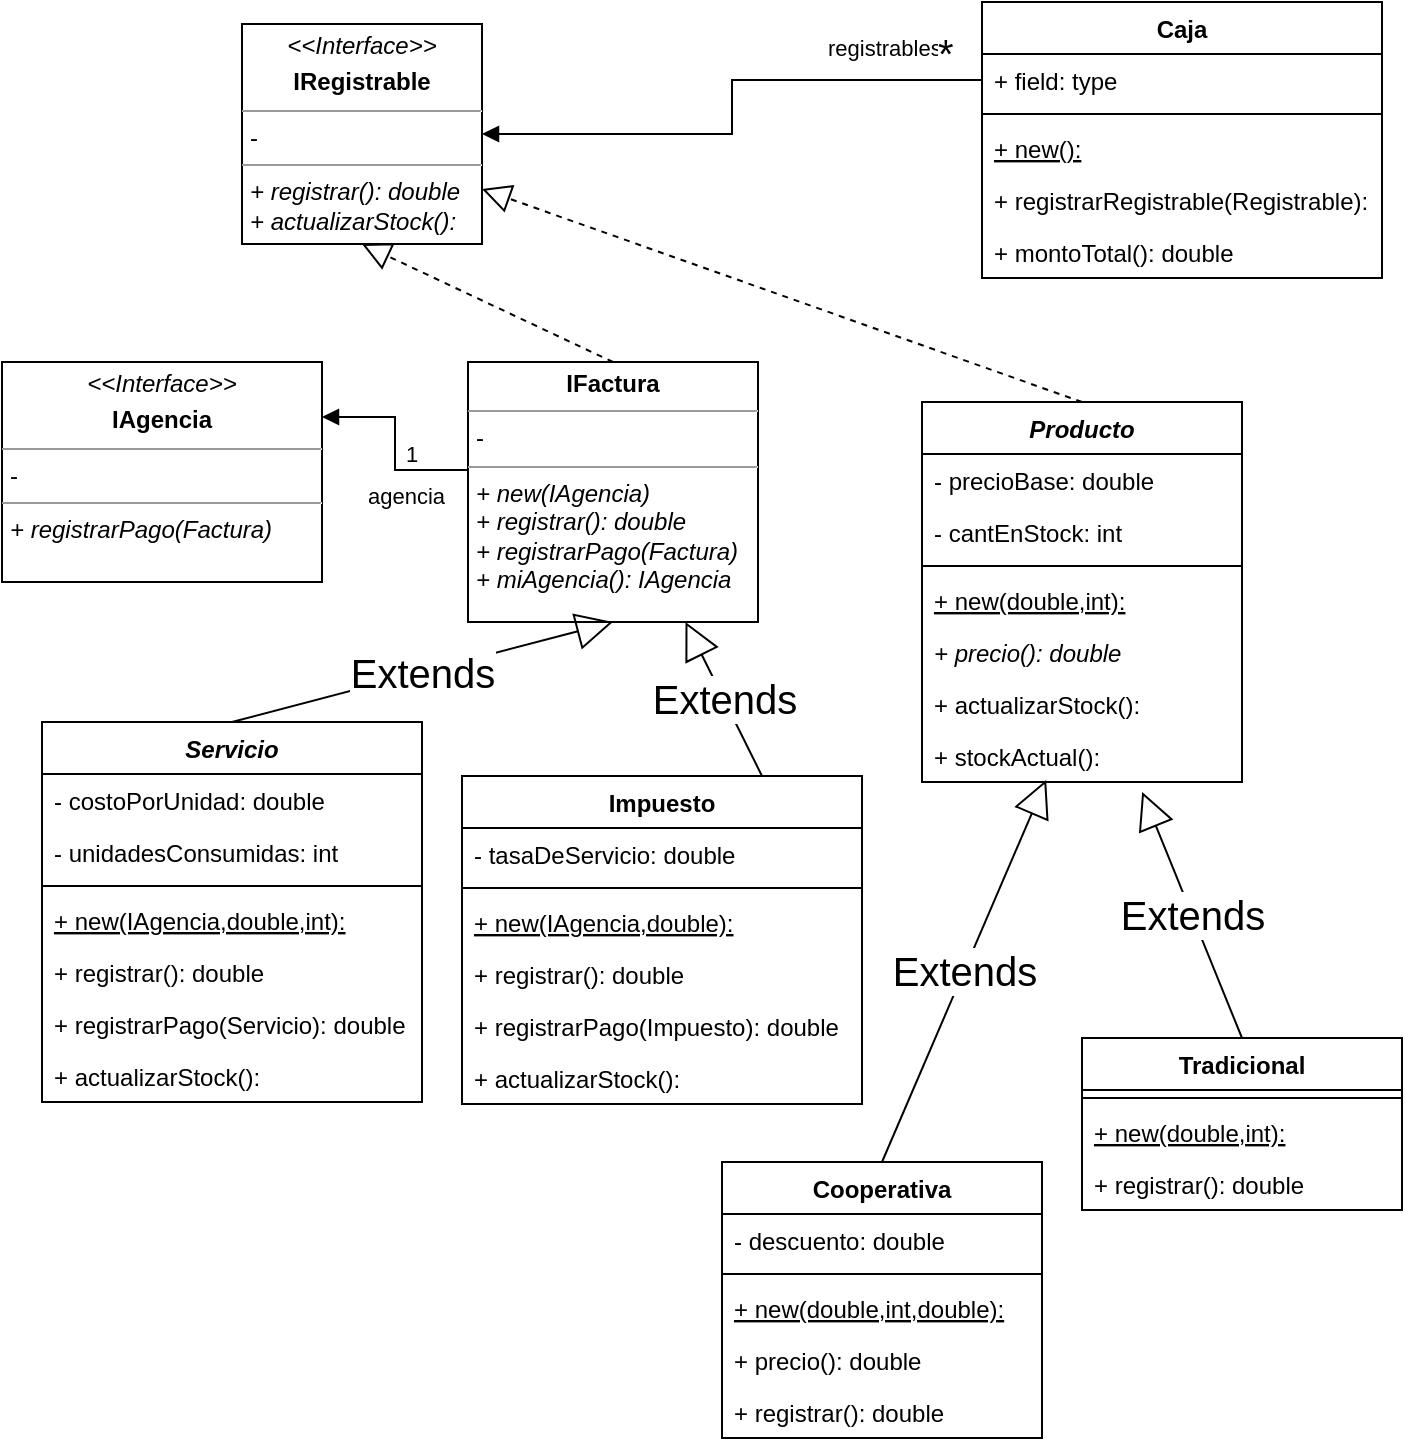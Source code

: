 <mxfile version="20.4.0" type="device"><diagram id="UnfxF1sGHNDzLdxcFSSF" name="Página-1"><mxGraphModel dx="782" dy="392" grid="1" gridSize="10" guides="1" tooltips="1" connect="1" arrows="1" fold="1" page="1" pageScale="1" pageWidth="827" pageHeight="1169" math="0" shadow="0"><root><mxCell id="0"/><mxCell id="1" parent="0"/><mxCell id="bORotaWJ3aVIQXkNBuFy-5" value="Caja" style="swimlane;fontStyle=1;align=center;verticalAlign=top;childLayout=stackLayout;horizontal=1;startSize=26;horizontalStack=0;resizeParent=1;resizeParentMax=0;resizeLast=0;collapsible=1;marginBottom=0;" parent="1" vertex="1"><mxGeometry x="510" y="60" width="200" height="138" as="geometry"/></mxCell><mxCell id="bORotaWJ3aVIQXkNBuFy-6" value="+ field: type" style="text;strokeColor=none;fillColor=none;align=left;verticalAlign=top;spacingLeft=4;spacingRight=4;overflow=hidden;rotatable=0;points=[[0,0.5],[1,0.5]];portConstraint=eastwest;" parent="bORotaWJ3aVIQXkNBuFy-5" vertex="1"><mxGeometry y="26" width="200" height="26" as="geometry"/></mxCell><mxCell id="bORotaWJ3aVIQXkNBuFy-7" value="" style="line;strokeWidth=1;fillColor=none;align=left;verticalAlign=middle;spacingTop=-1;spacingLeft=3;spacingRight=3;rotatable=0;labelPosition=right;points=[];portConstraint=eastwest;strokeColor=inherit;" parent="bORotaWJ3aVIQXkNBuFy-5" vertex="1"><mxGeometry y="52" width="200" height="8" as="geometry"/></mxCell><mxCell id="bORotaWJ3aVIQXkNBuFy-8" value="+ new():" style="text;strokeColor=none;fillColor=none;align=left;verticalAlign=top;spacingLeft=4;spacingRight=4;overflow=hidden;rotatable=0;points=[[0,0.5],[1,0.5]];portConstraint=eastwest;fontStyle=4" parent="bORotaWJ3aVIQXkNBuFy-5" vertex="1"><mxGeometry y="60" width="200" height="26" as="geometry"/></mxCell><mxCell id="bORotaWJ3aVIQXkNBuFy-26" value="+ registrarRegistrable(Registrable): " style="text;strokeColor=none;fillColor=none;align=left;verticalAlign=top;spacingLeft=4;spacingRight=4;overflow=hidden;rotatable=0;points=[[0,0.5],[1,0.5]];portConstraint=eastwest;" parent="bORotaWJ3aVIQXkNBuFy-5" vertex="1"><mxGeometry y="86" width="200" height="26" as="geometry"/></mxCell><mxCell id="bORotaWJ3aVIQXkNBuFy-34" value="+ montoTotal(): double " style="text;strokeColor=none;fillColor=none;align=left;verticalAlign=top;spacingLeft=4;spacingRight=4;overflow=hidden;rotatable=0;points=[[0,0.5],[1,0.5]];portConstraint=eastwest;" parent="bORotaWJ3aVIQXkNBuFy-5" vertex="1"><mxGeometry y="112" width="200" height="26" as="geometry"/></mxCell><mxCell id="bORotaWJ3aVIQXkNBuFy-9" value="Producto" style="swimlane;fontStyle=3;align=center;verticalAlign=top;childLayout=stackLayout;horizontal=1;startSize=26;horizontalStack=0;resizeParent=1;resizeParentMax=0;resizeLast=0;collapsible=1;marginBottom=0;" parent="1" vertex="1"><mxGeometry x="480" y="260" width="160" height="190" as="geometry"/></mxCell><mxCell id="bORotaWJ3aVIQXkNBuFy-10" value="- precioBase: double" style="text;strokeColor=none;fillColor=none;align=left;verticalAlign=top;spacingLeft=4;spacingRight=4;overflow=hidden;rotatable=0;points=[[0,0.5],[1,0.5]];portConstraint=eastwest;" parent="bORotaWJ3aVIQXkNBuFy-9" vertex="1"><mxGeometry y="26" width="160" height="26" as="geometry"/></mxCell><mxCell id="bORotaWJ3aVIQXkNBuFy-25" value="- cantEnStock: int" style="text;strokeColor=none;fillColor=none;align=left;verticalAlign=top;spacingLeft=4;spacingRight=4;overflow=hidden;rotatable=0;points=[[0,0.5],[1,0.5]];portConstraint=eastwest;" parent="bORotaWJ3aVIQXkNBuFy-9" vertex="1"><mxGeometry y="52" width="160" height="26" as="geometry"/></mxCell><mxCell id="bORotaWJ3aVIQXkNBuFy-11" value="" style="line;strokeWidth=1;fillColor=none;align=left;verticalAlign=middle;spacingTop=-1;spacingLeft=3;spacingRight=3;rotatable=0;labelPosition=right;points=[];portConstraint=eastwest;strokeColor=inherit;" parent="bORotaWJ3aVIQXkNBuFy-9" vertex="1"><mxGeometry y="78" width="160" height="8" as="geometry"/></mxCell><mxCell id="bORotaWJ3aVIQXkNBuFy-12" value="+ new(double,int):" style="text;strokeColor=none;fillColor=none;align=left;verticalAlign=top;spacingLeft=4;spacingRight=4;overflow=hidden;rotatable=0;points=[[0,0.5],[1,0.5]];portConstraint=eastwest;fontStyle=4" parent="bORotaWJ3aVIQXkNBuFy-9" vertex="1"><mxGeometry y="86" width="160" height="26" as="geometry"/></mxCell><mxCell id="bORotaWJ3aVIQXkNBuFy-23" value="+ precio(): double" style="text;strokeColor=none;fillColor=none;align=left;verticalAlign=top;spacingLeft=4;spacingRight=4;overflow=hidden;rotatable=0;points=[[0,0.5],[1,0.5]];portConstraint=eastwest;fontStyle=2" parent="bORotaWJ3aVIQXkNBuFy-9" vertex="1"><mxGeometry y="112" width="160" height="26" as="geometry"/></mxCell><mxCell id="bORotaWJ3aVIQXkNBuFy-24" value="+ actualizarStock():" style="text;strokeColor=none;fillColor=none;align=left;verticalAlign=top;spacingLeft=4;spacingRight=4;overflow=hidden;rotatable=0;points=[[0,0.5],[1,0.5]];portConstraint=eastwest;" parent="bORotaWJ3aVIQXkNBuFy-9" vertex="1"><mxGeometry y="138" width="160" height="26" as="geometry"/></mxCell><mxCell id="gYuGCUZU0z9ASTKcGnJ7-2" value="+ stockActual():" style="text;strokeColor=none;fillColor=none;align=left;verticalAlign=top;spacingLeft=4;spacingRight=4;overflow=hidden;rotatable=0;points=[[0,0.5],[1,0.5]];portConstraint=eastwest;" parent="bORotaWJ3aVIQXkNBuFy-9" vertex="1"><mxGeometry y="164" width="160" height="26" as="geometry"/></mxCell><mxCell id="bORotaWJ3aVIQXkNBuFy-13" value="Tradicional" style="swimlane;fontStyle=1;align=center;verticalAlign=top;childLayout=stackLayout;horizontal=1;startSize=26;horizontalStack=0;resizeParent=1;resizeParentMax=0;resizeLast=0;collapsible=1;marginBottom=0;" parent="1" vertex="1"><mxGeometry x="560" y="578" width="160" height="86" as="geometry"/></mxCell><mxCell id="bORotaWJ3aVIQXkNBuFy-15" value="" style="line;strokeWidth=1;fillColor=none;align=left;verticalAlign=middle;spacingTop=-1;spacingLeft=3;spacingRight=3;rotatable=0;labelPosition=right;points=[];portConstraint=eastwest;strokeColor=inherit;" parent="bORotaWJ3aVIQXkNBuFy-13" vertex="1"><mxGeometry y="26" width="160" height="8" as="geometry"/></mxCell><mxCell id="bORotaWJ3aVIQXkNBuFy-29" value="+ new(double,int):" style="text;strokeColor=none;fillColor=none;align=left;verticalAlign=top;spacingLeft=4;spacingRight=4;overflow=hidden;rotatable=0;points=[[0,0.5],[1,0.5]];portConstraint=eastwest;fontStyle=4" parent="bORotaWJ3aVIQXkNBuFy-13" vertex="1"><mxGeometry y="34" width="160" height="26" as="geometry"/></mxCell><mxCell id="bORotaWJ3aVIQXkNBuFy-16" value="+ registrar(): double" style="text;strokeColor=none;fillColor=none;align=left;verticalAlign=top;spacingLeft=4;spacingRight=4;overflow=hidden;rotatable=0;points=[[0,0.5],[1,0.5]];portConstraint=eastwest;" parent="bORotaWJ3aVIQXkNBuFy-13" vertex="1"><mxGeometry y="60" width="160" height="26" as="geometry"/></mxCell><mxCell id="bORotaWJ3aVIQXkNBuFy-17" value="Cooperativa" style="swimlane;fontStyle=1;align=center;verticalAlign=top;childLayout=stackLayout;horizontal=1;startSize=26;horizontalStack=0;resizeParent=1;resizeParentMax=0;resizeLast=0;collapsible=1;marginBottom=0;" parent="1" vertex="1"><mxGeometry x="380" y="640" width="160" height="138" as="geometry"/></mxCell><mxCell id="bORotaWJ3aVIQXkNBuFy-22" value="- descuento: double" style="text;strokeColor=none;fillColor=none;align=left;verticalAlign=top;spacingLeft=4;spacingRight=4;overflow=hidden;rotatable=0;points=[[0,0.5],[1,0.5]];portConstraint=eastwest;" parent="bORotaWJ3aVIQXkNBuFy-17" vertex="1"><mxGeometry y="26" width="160" height="26" as="geometry"/></mxCell><mxCell id="bORotaWJ3aVIQXkNBuFy-19" value="" style="line;strokeWidth=1;fillColor=none;align=left;verticalAlign=middle;spacingTop=-1;spacingLeft=3;spacingRight=3;rotatable=0;labelPosition=right;points=[];portConstraint=eastwest;strokeColor=inherit;" parent="bORotaWJ3aVIQXkNBuFy-17" vertex="1"><mxGeometry y="52" width="160" height="8" as="geometry"/></mxCell><mxCell id="bORotaWJ3aVIQXkNBuFy-28" value="+ new(double,int,double):" style="text;strokeColor=none;fillColor=none;align=left;verticalAlign=top;spacingLeft=4;spacingRight=4;overflow=hidden;rotatable=0;points=[[0,0.5],[1,0.5]];portConstraint=eastwest;fontStyle=4" parent="bORotaWJ3aVIQXkNBuFy-17" vertex="1"><mxGeometry y="60" width="160" height="26" as="geometry"/></mxCell><mxCell id="bORotaWJ3aVIQXkNBuFy-27" value="+ precio(): double" style="text;strokeColor=none;fillColor=none;align=left;verticalAlign=top;spacingLeft=4;spacingRight=4;overflow=hidden;rotatable=0;points=[[0,0.5],[1,0.5]];portConstraint=eastwest;" parent="bORotaWJ3aVIQXkNBuFy-17" vertex="1"><mxGeometry y="86" width="160" height="26" as="geometry"/></mxCell><mxCell id="dbrNVVpXzxRcIr1cwpct-1" value="+ registrar(): double" style="text;strokeColor=none;fillColor=none;align=left;verticalAlign=top;spacingLeft=4;spacingRight=4;overflow=hidden;rotatable=0;points=[[0,0.5],[1,0.5]];portConstraint=eastwest;" vertex="1" parent="bORotaWJ3aVIQXkNBuFy-17"><mxGeometry y="112" width="160" height="26" as="geometry"/></mxCell><mxCell id="bORotaWJ3aVIQXkNBuFy-30" value="registrables" style="endArrow=block;endFill=1;html=1;edgeStyle=orthogonalEdgeStyle;align=left;verticalAlign=top;rounded=0;entryX=1;entryY=0.5;entryDx=0;entryDy=0;exitX=0;exitY=0.5;exitDx=0;exitDy=0;" parent="1" source="bORotaWJ3aVIQXkNBuFy-6" target="hdnZw1Dgfz1BuQ4l3hqA-1" edge="1"><mxGeometry x="-0.427" y="-29" relative="1" as="geometry"><mxPoint x="470" y="179" as="sourcePoint"/><mxPoint x="480" y="340" as="targetPoint"/><mxPoint as="offset"/></mxGeometry></mxCell><mxCell id="bORotaWJ3aVIQXkNBuFy-31" value="*" style="edgeLabel;resizable=0;html=1;align=left;verticalAlign=bottom;fontSize=20;" parent="bORotaWJ3aVIQXkNBuFy-30" connectable="0" vertex="1"><mxGeometry x="-1" relative="1" as="geometry"><mxPoint x="-24" as="offset"/></mxGeometry></mxCell><mxCell id="bORotaWJ3aVIQXkNBuFy-32" value="Extends" style="endArrow=block;endSize=16;endFill=0;html=1;rounded=0;fontSize=20;exitX=0.5;exitY=0;exitDx=0;exitDy=0;entryX=0.388;entryY=0.962;entryDx=0;entryDy=0;entryPerimeter=0;" parent="1" source="bORotaWJ3aVIQXkNBuFy-17" target="gYuGCUZU0z9ASTKcGnJ7-2" edge="1"><mxGeometry width="160" relative="1" as="geometry"><mxPoint x="300" y="450" as="sourcePoint"/><mxPoint x="460" y="450" as="targetPoint"/></mxGeometry></mxCell><mxCell id="bORotaWJ3aVIQXkNBuFy-33" value="Extends" style="endArrow=block;endSize=16;endFill=0;html=1;rounded=0;fontSize=20;exitX=0.5;exitY=0;exitDx=0;exitDy=0;entryX=0.688;entryY=1.192;entryDx=0;entryDy=0;entryPerimeter=0;" parent="1" source="bORotaWJ3aVIQXkNBuFy-13" target="gYuGCUZU0z9ASTKcGnJ7-2" edge="1"><mxGeometry width="160" relative="1" as="geometry"><mxPoint x="300" y="450" as="sourcePoint"/><mxPoint x="460" y="450" as="targetPoint"/></mxGeometry></mxCell><mxCell id="hdnZw1Dgfz1BuQ4l3hqA-1" value="&lt;p style=&quot;margin:0px;margin-top:4px;text-align:center;&quot;&gt;&lt;i&gt;&amp;lt;&amp;lt;Interface&amp;gt;&amp;gt;&lt;/i&gt;&lt;/p&gt;&lt;p style=&quot;margin:0px;margin-top:4px;text-align:center;&quot;&gt;&lt;b&gt;IRegistrable&lt;/b&gt;&lt;br&gt;&lt;/p&gt;&lt;hr size=&quot;1&quot;&gt;&lt;p style=&quot;margin:0px;margin-left:4px;&quot;&gt;-&lt;br&gt;&lt;/p&gt;&lt;hr size=&quot;1&quot;&gt;&lt;p style=&quot;margin:0px;margin-left:4px;&quot;&gt;&lt;i&gt;+ registrar(): double&lt;br&gt;+ actualizarStock():&lt;br&gt;&lt;/i&gt;&lt;/p&gt;" style="verticalAlign=top;align=left;overflow=fill;fontSize=12;fontFamily=Helvetica;html=1;" parent="1" vertex="1"><mxGeometry x="140" y="71" width="120" height="110" as="geometry"/></mxCell><mxCell id="hdnZw1Dgfz1BuQ4l3hqA-2" value="" style="endArrow=block;dashed=1;endFill=0;endSize=12;html=1;rounded=0;exitX=0.5;exitY=0;exitDx=0;exitDy=0;entryX=1;entryY=0.75;entryDx=0;entryDy=0;" parent="1" source="bORotaWJ3aVIQXkNBuFy-9" target="hdnZw1Dgfz1BuQ4l3hqA-1" edge="1"><mxGeometry width="160" relative="1" as="geometry"><mxPoint x="330" y="260" as="sourcePoint"/><mxPoint x="490" y="260" as="targetPoint"/></mxGeometry></mxCell><mxCell id="hdnZw1Dgfz1BuQ4l3hqA-3" value="Servicio" style="swimlane;fontStyle=3;align=center;verticalAlign=top;childLayout=stackLayout;horizontal=1;startSize=26;horizontalStack=0;resizeParent=1;resizeParentMax=0;resizeLast=0;collapsible=1;marginBottom=0;" parent="1" vertex="1"><mxGeometry x="40" y="420" width="190" height="190" as="geometry"/></mxCell><mxCell id="hdnZw1Dgfz1BuQ4l3hqA-4" value="- costoPorUnidad: double" style="text;strokeColor=none;fillColor=none;align=left;verticalAlign=top;spacingLeft=4;spacingRight=4;overflow=hidden;rotatable=0;points=[[0,0.5],[1,0.5]];portConstraint=eastwest;" parent="hdnZw1Dgfz1BuQ4l3hqA-3" vertex="1"><mxGeometry y="26" width="190" height="26" as="geometry"/></mxCell><mxCell id="hdnZw1Dgfz1BuQ4l3hqA-5" value="- unidadesConsumidas: int" style="text;strokeColor=none;fillColor=none;align=left;verticalAlign=top;spacingLeft=4;spacingRight=4;overflow=hidden;rotatable=0;points=[[0,0.5],[1,0.5]];portConstraint=eastwest;" parent="hdnZw1Dgfz1BuQ4l3hqA-3" vertex="1"><mxGeometry y="52" width="190" height="26" as="geometry"/></mxCell><mxCell id="hdnZw1Dgfz1BuQ4l3hqA-6" value="" style="line;strokeWidth=1;fillColor=none;align=left;verticalAlign=middle;spacingTop=-1;spacingLeft=3;spacingRight=3;rotatable=0;labelPosition=right;points=[];portConstraint=eastwest;strokeColor=inherit;" parent="hdnZw1Dgfz1BuQ4l3hqA-3" vertex="1"><mxGeometry y="78" width="190" height="8" as="geometry"/></mxCell><mxCell id="hdnZw1Dgfz1BuQ4l3hqA-7" value="+ new(IAgencia,double,int):" style="text;strokeColor=none;fillColor=none;align=left;verticalAlign=top;spacingLeft=4;spacingRight=4;overflow=hidden;rotatable=0;points=[[0,0.5],[1,0.5]];portConstraint=eastwest;fontStyle=4" parent="hdnZw1Dgfz1BuQ4l3hqA-3" vertex="1"><mxGeometry y="86" width="190" height="26" as="geometry"/></mxCell><mxCell id="hdnZw1Dgfz1BuQ4l3hqA-9" value="+ registrar(): double" style="text;strokeColor=none;fillColor=none;align=left;verticalAlign=top;spacingLeft=4;spacingRight=4;overflow=hidden;rotatable=0;points=[[0,0.5],[1,0.5]];portConstraint=eastwest;" parent="hdnZw1Dgfz1BuQ4l3hqA-3" vertex="1"><mxGeometry y="112" width="190" height="26" as="geometry"/></mxCell><mxCell id="dbrNVVpXzxRcIr1cwpct-6" value="+ registrarPago(Servicio): double" style="text;strokeColor=none;fillColor=none;align=left;verticalAlign=top;spacingLeft=4;spacingRight=4;overflow=hidden;rotatable=0;points=[[0,0.5],[1,0.5]];portConstraint=eastwest;" vertex="1" parent="hdnZw1Dgfz1BuQ4l3hqA-3"><mxGeometry y="138" width="190" height="26" as="geometry"/></mxCell><mxCell id="dbrNVVpXzxRcIr1cwpct-7" value="+ actualizarStock():" style="text;strokeColor=none;fillColor=none;align=left;verticalAlign=top;spacingLeft=4;spacingRight=4;overflow=hidden;rotatable=0;points=[[0,0.5],[1,0.5]];portConstraint=eastwest;" vertex="1" parent="hdnZw1Dgfz1BuQ4l3hqA-3"><mxGeometry y="164" width="190" height="26" as="geometry"/></mxCell><mxCell id="hdnZw1Dgfz1BuQ4l3hqA-12" value="Impuesto" style="swimlane;fontStyle=1;align=center;verticalAlign=top;childLayout=stackLayout;horizontal=1;startSize=26;horizontalStack=0;resizeParent=1;resizeParentMax=0;resizeLast=0;collapsible=1;marginBottom=0;" parent="1" vertex="1"><mxGeometry x="250" y="447" width="200" height="164" as="geometry"/></mxCell><mxCell id="hdnZw1Dgfz1BuQ4l3hqA-13" value="- tasaDeServicio: double" style="text;strokeColor=none;fillColor=none;align=left;verticalAlign=top;spacingLeft=4;spacingRight=4;overflow=hidden;rotatable=0;points=[[0,0.5],[1,0.5]];portConstraint=eastwest;" parent="hdnZw1Dgfz1BuQ4l3hqA-12" vertex="1"><mxGeometry y="26" width="200" height="26" as="geometry"/></mxCell><mxCell id="hdnZw1Dgfz1BuQ4l3hqA-15" value="" style="line;strokeWidth=1;fillColor=none;align=left;verticalAlign=middle;spacingTop=-1;spacingLeft=3;spacingRight=3;rotatable=0;labelPosition=right;points=[];portConstraint=eastwest;strokeColor=inherit;" parent="hdnZw1Dgfz1BuQ4l3hqA-12" vertex="1"><mxGeometry y="52" width="200" height="8" as="geometry"/></mxCell><mxCell id="hdnZw1Dgfz1BuQ4l3hqA-16" value="+ new(IAgencia,double):" style="text;strokeColor=none;fillColor=none;align=left;verticalAlign=top;spacingLeft=4;spacingRight=4;overflow=hidden;rotatable=0;points=[[0,0.5],[1,0.5]];portConstraint=eastwest;fontStyle=4" parent="hdnZw1Dgfz1BuQ4l3hqA-12" vertex="1"><mxGeometry y="60" width="200" height="26" as="geometry"/></mxCell><mxCell id="hdnZw1Dgfz1BuQ4l3hqA-17" value="+ registrar(): double" style="text;strokeColor=none;fillColor=none;align=left;verticalAlign=top;spacingLeft=4;spacingRight=4;overflow=hidden;rotatable=0;points=[[0,0.5],[1,0.5]];portConstraint=eastwest;" parent="hdnZw1Dgfz1BuQ4l3hqA-12" vertex="1"><mxGeometry y="86" width="200" height="26" as="geometry"/></mxCell><mxCell id="dbrNVVpXzxRcIr1cwpct-4" value="+ registrarPago(Impuesto): double" style="text;strokeColor=none;fillColor=none;align=left;verticalAlign=top;spacingLeft=4;spacingRight=4;overflow=hidden;rotatable=0;points=[[0,0.5],[1,0.5]];portConstraint=eastwest;" vertex="1" parent="hdnZw1Dgfz1BuQ4l3hqA-12"><mxGeometry y="112" width="200" height="26" as="geometry"/></mxCell><mxCell id="dbrNVVpXzxRcIr1cwpct-5" value="+ actualizarStock():" style="text;strokeColor=none;fillColor=none;align=left;verticalAlign=top;spacingLeft=4;spacingRight=4;overflow=hidden;rotatable=0;points=[[0,0.5],[1,0.5]];portConstraint=eastwest;" vertex="1" parent="hdnZw1Dgfz1BuQ4l3hqA-12"><mxGeometry y="138" width="200" height="26" as="geometry"/></mxCell><mxCell id="hdnZw1Dgfz1BuQ4l3hqA-19" value="&lt;p style=&quot;margin:0px;margin-top:4px;text-align:center;&quot;&gt;&lt;i&gt;&amp;lt;&amp;lt;Interface&amp;gt;&amp;gt;&lt;/i&gt;&lt;/p&gt;&lt;p style=&quot;margin:0px;margin-top:4px;text-align:center;&quot;&gt;&lt;b&gt;IAgencia&lt;/b&gt;&lt;br&gt;&lt;/p&gt;&lt;hr size=&quot;1&quot;&gt;&lt;p style=&quot;margin:0px;margin-left:4px;&quot;&gt;-&lt;br&gt;&lt;/p&gt;&lt;hr size=&quot;1&quot;&gt;&lt;p style=&quot;margin:0px;margin-left:4px;&quot;&gt;&lt;i&gt;+ registrarPago(Factura)&lt;br&gt;&lt;/i&gt;&lt;/p&gt;" style="verticalAlign=top;align=left;overflow=fill;fontSize=12;fontFamily=Helvetica;html=1;" parent="1" vertex="1"><mxGeometry x="20" y="240" width="160" height="110" as="geometry"/></mxCell><mxCell id="hdnZw1Dgfz1BuQ4l3hqA-20" value="&lt;p style=&quot;margin:0px;margin-top:4px;text-align:center;&quot;&gt;&lt;b&gt;IFactura&lt;/b&gt;&lt;br&gt;&lt;/p&gt;&lt;hr size=&quot;1&quot;&gt;&lt;p style=&quot;margin:0px;margin-left:4px;&quot;&gt;-&lt;br&gt;&lt;/p&gt;&lt;hr size=&quot;1&quot;&gt;&lt;p style=&quot;margin:0px;margin-left:4px;&quot;&gt;&lt;i&gt;+ new(IAgencia)&lt;br&gt;+ registrar(): double&lt;br&gt;&lt;/i&gt;&lt;/p&gt;&lt;p style=&quot;margin:0px;margin-left:4px;&quot;&gt;&lt;i&gt;+ registrarPago(Factura)&lt;br&gt;+ miAgencia(): IAgencia&lt;br&gt;&lt;/i&gt;&lt;/p&gt;" style="verticalAlign=top;align=left;overflow=fill;fontSize=12;fontFamily=Helvetica;html=1;" parent="1" vertex="1"><mxGeometry x="253" y="240" width="145" height="130" as="geometry"/></mxCell><mxCell id="hdnZw1Dgfz1BuQ4l3hqA-21" value="" style="endArrow=block;dashed=1;endFill=0;endSize=12;html=1;rounded=0;exitX=0.5;exitY=0;exitDx=0;exitDy=0;entryX=0.5;entryY=1;entryDx=0;entryDy=0;" parent="1" source="hdnZw1Dgfz1BuQ4l3hqA-20" target="hdnZw1Dgfz1BuQ4l3hqA-1" edge="1"><mxGeometry width="160" relative="1" as="geometry"><mxPoint x="471" y="291" as="sourcePoint"/><mxPoint x="270" y="163.5" as="targetPoint"/></mxGeometry></mxCell><mxCell id="hdnZw1Dgfz1BuQ4l3hqA-22" value="agencia" style="endArrow=block;endFill=1;html=1;edgeStyle=orthogonalEdgeStyle;align=left;verticalAlign=top;rounded=0;exitX=0;exitY=0.415;exitDx=0;exitDy=0;exitPerimeter=0;entryX=1;entryY=0.25;entryDx=0;entryDy=0;" parent="1" source="hdnZw1Dgfz1BuQ4l3hqA-20" target="hdnZw1Dgfz1BuQ4l3hqA-19" edge="1"><mxGeometry x="-0.266" y="17" relative="1" as="geometry"><mxPoint x="320" y="410" as="sourcePoint"/><mxPoint x="480" y="410" as="targetPoint"/><mxPoint x="1" as="offset"/></mxGeometry></mxCell><mxCell id="hdnZw1Dgfz1BuQ4l3hqA-23" value="1" style="edgeLabel;resizable=0;html=1;align=left;verticalAlign=bottom;" parent="hdnZw1Dgfz1BuQ4l3hqA-22" connectable="0" vertex="1"><mxGeometry x="-1" relative="1" as="geometry"><mxPoint x="-33" y="1" as="offset"/></mxGeometry></mxCell><mxCell id="dbrNVVpXzxRcIr1cwpct-2" value="Extends" style="endArrow=block;endSize=16;endFill=0;html=1;rounded=0;fontSize=20;exitX=0.5;exitY=0;exitDx=0;exitDy=0;entryX=0.5;entryY=1;entryDx=0;entryDy=0;" edge="1" parent="1" source="hdnZw1Dgfz1BuQ4l3hqA-3" target="hdnZw1Dgfz1BuQ4l3hqA-20"><mxGeometry width="160" relative="1" as="geometry"><mxPoint x="200" y="455.99" as="sourcePoint"/><mxPoint x="302.08" y="360.002" as="targetPoint"/></mxGeometry></mxCell><mxCell id="dbrNVVpXzxRcIr1cwpct-3" value="Extends" style="endArrow=block;endSize=16;endFill=0;html=1;rounded=0;fontSize=20;exitX=0.75;exitY=0;exitDx=0;exitDy=0;entryX=0.75;entryY=1;entryDx=0;entryDy=0;" edge="1" parent="1" source="hdnZw1Dgfz1BuQ4l3hqA-12" target="hdnZw1Dgfz1BuQ4l3hqA-20"><mxGeometry width="160" relative="1" as="geometry"><mxPoint x="369.92" y="460.01" as="sourcePoint"/><mxPoint x="320.0" y="370.002" as="targetPoint"/></mxGeometry></mxCell></root></mxGraphModel></diagram></mxfile>